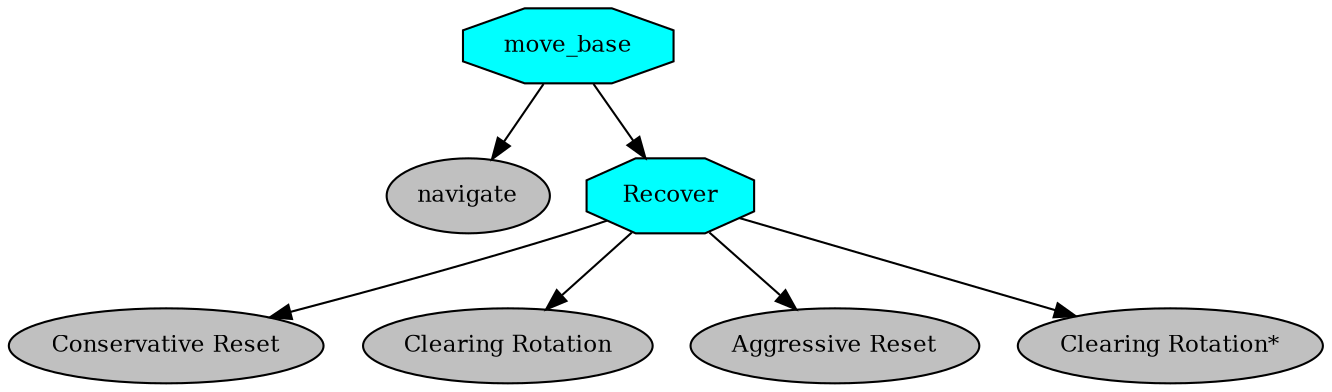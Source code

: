 digraph move_base {
graph [fontname="times-roman"];
node [fontname="times-roman"];
edge [fontname="times-roman"];
move_base [fillcolor=cyan, fontcolor=black, fontsize=11, shape=octagon, style=filled];
navigate [fillcolor=gray, fontcolor=black, fontsize=11, shape=ellipse, style=filled];
move_base -> navigate;
Recover [fillcolor=cyan, fontcolor=black, fontsize=11, shape=octagon, style=filled];
move_base -> Recover;
"Conservative Reset" [fillcolor=gray, fontcolor=black, fontsize=11, shape=ellipse, style=filled];
Recover -> "Conservative Reset";
"Clearing Rotation" [fillcolor=gray, fontcolor=black, fontsize=11, shape=ellipse, style=filled];
Recover -> "Clearing Rotation";
"Aggressive Reset" [fillcolor=gray, fontcolor=black, fontsize=11, shape=ellipse, style=filled];
Recover -> "Aggressive Reset";
"Clearing Rotation*" [fillcolor=gray, fontcolor=black, fontsize=11, shape=ellipse, style=filled];
Recover -> "Clearing Rotation*";
}
